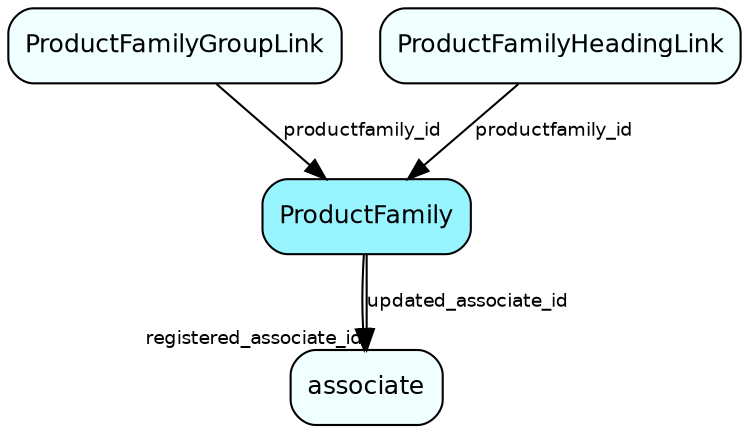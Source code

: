digraph ProductFamily  {
node [shape = box style="rounded, filled" fontname = "Helvetica" fontsize = "12" ]
edge [fontname = "Helvetica" fontsize = "9"]

ProductFamily[fillcolor = "cadetblue1"]
associate[fillcolor = "azure1"]
ProductFamilyGroupLink[fillcolor = "azure1"]
ProductFamilyHeadingLink[fillcolor = "azure1"]
ProductFamily -> associate [headlabel = "registered_associate_id"]
ProductFamily -> associate [label = "updated_associate_id"]
ProductFamilyGroupLink -> ProductFamily [label = "productfamily_id"]
ProductFamilyHeadingLink -> ProductFamily [label = "productfamily_id"]
}
